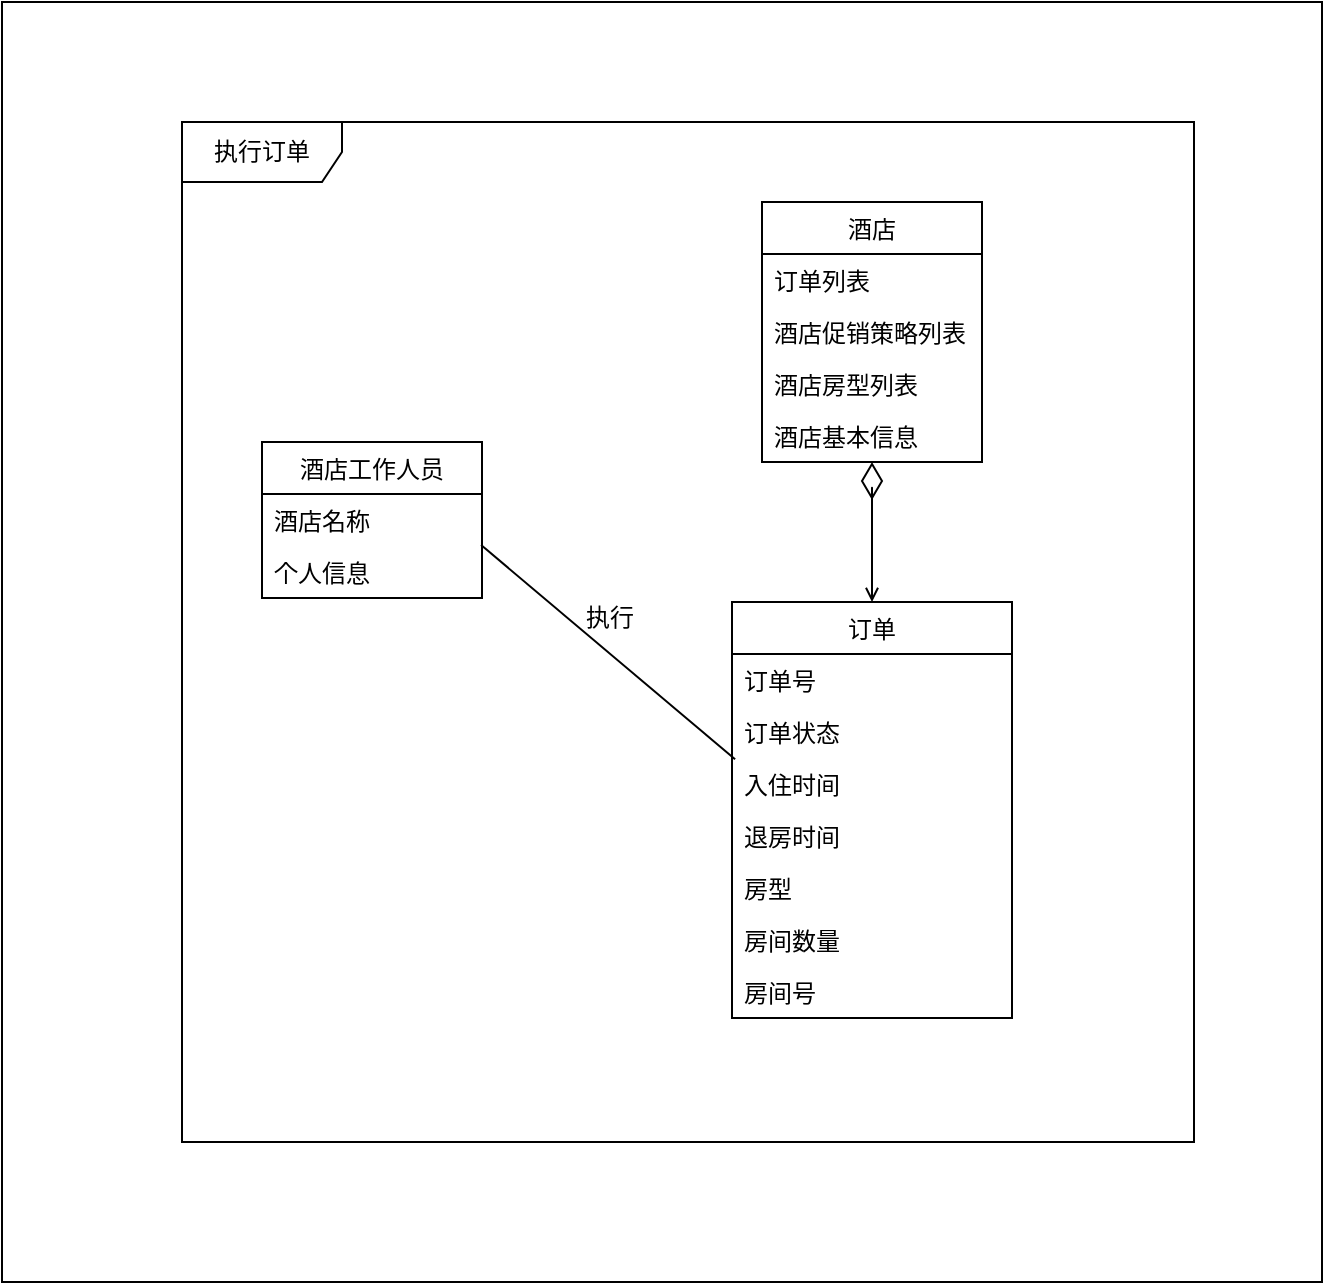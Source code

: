 <mxfile version="13.0.1" type="device"><diagram id="yC7tS79cLCVkGnyvnxfJ" name="Page-1"><mxGraphModel dx="1038" dy="579" grid="1" gridSize="10" guides="1" tooltips="1" connect="1" arrows="1" fold="1" page="1" pageScale="1" pageWidth="827" pageHeight="1169" math="0" shadow="0"><root><mxCell id="0"/><mxCell id="1" parent="0"/><mxCell id="rI_k1s_OswLHcRTH_WGH-1" value="" style="rounded=0;whiteSpace=wrap;html=1;" vertex="1" parent="1"><mxGeometry x="90" y="20" width="660" height="640" as="geometry"/></mxCell><mxCell id="rI_k1s_OswLHcRTH_WGH-2" value="执行订单" style="shape=umlFrame;whiteSpace=wrap;html=1;width=80;height=30;" vertex="1" parent="1"><mxGeometry x="180" y="80" width="506" height="510" as="geometry"/></mxCell><mxCell id="rI_k1s_OswLHcRTH_WGH-3" value="酒店工作人员" style="swimlane;fontStyle=0;childLayout=stackLayout;horizontal=1;startSize=26;fillColor=none;horizontalStack=0;resizeParent=1;resizeParentMax=0;resizeLast=0;collapsible=1;marginBottom=0;" vertex="1" parent="1"><mxGeometry x="220" y="240" width="110" height="78" as="geometry"/></mxCell><mxCell id="rI_k1s_OswLHcRTH_WGH-4" value="酒店名称" style="text;strokeColor=none;fillColor=none;align=left;verticalAlign=top;spacingLeft=4;spacingRight=4;overflow=hidden;rotatable=0;points=[[0,0.5],[1,0.5]];portConstraint=eastwest;" vertex="1" parent="rI_k1s_OswLHcRTH_WGH-3"><mxGeometry y="26" width="110" height="26" as="geometry"/></mxCell><mxCell id="rI_k1s_OswLHcRTH_WGH-5" value="个人信息" style="text;strokeColor=none;fillColor=none;align=left;verticalAlign=top;spacingLeft=4;spacingRight=4;overflow=hidden;rotatable=0;points=[[0,0.5],[1,0.5]];portConstraint=eastwest;" vertex="1" parent="rI_k1s_OswLHcRTH_WGH-3"><mxGeometry y="52" width="110" height="26" as="geometry"/></mxCell><mxCell id="rI_k1s_OswLHcRTH_WGH-17" value="" style="endArrow=open;endFill=1;endSize=5;html=1;exitX=0.5;exitY=1;exitDx=0;exitDy=0;entryX=0.5;entryY=0;entryDx=0;entryDy=0;startArrow=diamondThin;startFill=0;startSize=16;" edge="1" parent="1" source="rI_k1s_OswLHcRTH_WGH-7" target="rI_k1s_OswLHcRTH_WGH-12"><mxGeometry width="160" relative="1" as="geometry"><mxPoint x="330" y="270" as="sourcePoint"/><mxPoint x="490" y="270" as="targetPoint"/><Array as="points"><mxPoint x="525" y="250"/><mxPoint x="525" y="260"/></Array></mxGeometry></mxCell><mxCell id="rI_k1s_OswLHcRTH_WGH-18" value="" style="endArrow=none;html=1;exitX=0.996;exitY=0.981;exitDx=0;exitDy=0;exitPerimeter=0;entryX=0.011;entryY=0.025;entryDx=0;entryDy=0;entryPerimeter=0;" edge="1" parent="1" source="rI_k1s_OswLHcRTH_WGH-4" target="rI_k1s_OswLHcRTH_WGH-15"><mxGeometry width="50" height="50" relative="1" as="geometry"><mxPoint x="370" y="350" as="sourcePoint"/><mxPoint x="420" y="300" as="targetPoint"/></mxGeometry></mxCell><mxCell id="rI_k1s_OswLHcRTH_WGH-19" value="执行" style="text;html=1;strokeColor=none;fillColor=none;align=center;verticalAlign=middle;whiteSpace=wrap;rounded=0;" vertex="1" parent="1"><mxGeometry x="374" y="318" width="40" height="20" as="geometry"/></mxCell><mxCell id="rI_k1s_OswLHcRTH_WGH-12" value="订单" style="swimlane;fontStyle=0;childLayout=stackLayout;horizontal=1;startSize=26;fillColor=none;horizontalStack=0;resizeParent=1;resizeParentMax=0;resizeLast=0;collapsible=1;marginBottom=0;" vertex="1" parent="1"><mxGeometry x="455" y="320" width="140" height="208" as="geometry"/></mxCell><mxCell id="rI_k1s_OswLHcRTH_WGH-13" value="订单号" style="text;strokeColor=none;fillColor=none;align=left;verticalAlign=top;spacingLeft=4;spacingRight=4;overflow=hidden;rotatable=0;points=[[0,0.5],[1,0.5]];portConstraint=eastwest;" vertex="1" parent="rI_k1s_OswLHcRTH_WGH-12"><mxGeometry y="26" width="140" height="26" as="geometry"/></mxCell><mxCell id="rI_k1s_OswLHcRTH_WGH-14" value="订单状态" style="text;strokeColor=none;fillColor=none;align=left;verticalAlign=top;spacingLeft=4;spacingRight=4;overflow=hidden;rotatable=0;points=[[0,0.5],[1,0.5]];portConstraint=eastwest;" vertex="1" parent="rI_k1s_OswLHcRTH_WGH-12"><mxGeometry y="52" width="140" height="26" as="geometry"/></mxCell><mxCell id="rI_k1s_OswLHcRTH_WGH-15" value="入住时间" style="text;strokeColor=none;fillColor=none;align=left;verticalAlign=top;spacingLeft=4;spacingRight=4;overflow=hidden;rotatable=0;points=[[0,0.5],[1,0.5]];portConstraint=eastwest;" vertex="1" parent="rI_k1s_OswLHcRTH_WGH-12"><mxGeometry y="78" width="140" height="26" as="geometry"/></mxCell><mxCell id="rI_k1s_OswLHcRTH_WGH-16" value="退房时间" style="text;strokeColor=none;fillColor=none;align=left;verticalAlign=top;spacingLeft=4;spacingRight=4;overflow=hidden;rotatable=0;points=[[0,0.5],[1,0.5]];portConstraint=eastwest;" vertex="1" parent="rI_k1s_OswLHcRTH_WGH-12"><mxGeometry y="104" width="140" height="26" as="geometry"/></mxCell><mxCell id="rI_k1s_OswLHcRTH_WGH-21" value="房型" style="text;strokeColor=none;fillColor=none;align=left;verticalAlign=top;spacingLeft=4;spacingRight=4;overflow=hidden;rotatable=0;points=[[0,0.5],[1,0.5]];portConstraint=eastwest;" vertex="1" parent="rI_k1s_OswLHcRTH_WGH-12"><mxGeometry y="130" width="140" height="26" as="geometry"/></mxCell><mxCell id="rI_k1s_OswLHcRTH_WGH-20" value="房间数量" style="text;strokeColor=none;fillColor=none;align=left;verticalAlign=top;spacingLeft=4;spacingRight=4;overflow=hidden;rotatable=0;points=[[0,0.5],[1,0.5]];portConstraint=eastwest;" vertex="1" parent="rI_k1s_OswLHcRTH_WGH-12"><mxGeometry y="156" width="140" height="26" as="geometry"/></mxCell><mxCell id="rI_k1s_OswLHcRTH_WGH-22" value="房间号" style="text;strokeColor=none;fillColor=none;align=left;verticalAlign=top;spacingLeft=4;spacingRight=4;overflow=hidden;rotatable=0;points=[[0,0.5],[1,0.5]];portConstraint=eastwest;" vertex="1" parent="rI_k1s_OswLHcRTH_WGH-12"><mxGeometry y="182" width="140" height="26" as="geometry"/></mxCell><mxCell id="rI_k1s_OswLHcRTH_WGH-7" value="酒店" style="swimlane;fontStyle=0;childLayout=stackLayout;horizontal=1;startSize=26;fillColor=none;horizontalStack=0;resizeParent=1;resizeParentMax=0;resizeLast=0;collapsible=1;marginBottom=0;" vertex="1" parent="1"><mxGeometry x="470" y="120" width="110" height="130" as="geometry"/></mxCell><mxCell id="rI_k1s_OswLHcRTH_WGH-8" value="订单列表" style="text;strokeColor=none;fillColor=none;align=left;verticalAlign=top;spacingLeft=4;spacingRight=4;overflow=hidden;rotatable=0;points=[[0,0.5],[1,0.5]];portConstraint=eastwest;" vertex="1" parent="rI_k1s_OswLHcRTH_WGH-7"><mxGeometry y="26" width="110" height="26" as="geometry"/></mxCell><mxCell id="rI_k1s_OswLHcRTH_WGH-9" value="酒店促销策略列表" style="text;strokeColor=none;fillColor=none;align=left;verticalAlign=top;spacingLeft=4;spacingRight=4;overflow=hidden;rotatable=0;points=[[0,0.5],[1,0.5]];portConstraint=eastwest;" vertex="1" parent="rI_k1s_OswLHcRTH_WGH-7"><mxGeometry y="52" width="110" height="26" as="geometry"/></mxCell><mxCell id="rI_k1s_OswLHcRTH_WGH-11" value="酒店房型列表" style="text;strokeColor=none;fillColor=none;align=left;verticalAlign=top;spacingLeft=4;spacingRight=4;overflow=hidden;rotatable=0;points=[[0,0.5],[1,0.5]];portConstraint=eastwest;" vertex="1" parent="rI_k1s_OswLHcRTH_WGH-7"><mxGeometry y="78" width="110" height="26" as="geometry"/></mxCell><mxCell id="rI_k1s_OswLHcRTH_WGH-10" value="酒店基本信息" style="text;strokeColor=none;fillColor=none;align=left;verticalAlign=top;spacingLeft=4;spacingRight=4;overflow=hidden;rotatable=0;points=[[0,0.5],[1,0.5]];portConstraint=eastwest;" vertex="1" parent="rI_k1s_OswLHcRTH_WGH-7"><mxGeometry y="104" width="110" height="26" as="geometry"/></mxCell></root></mxGraphModel></diagram></mxfile>